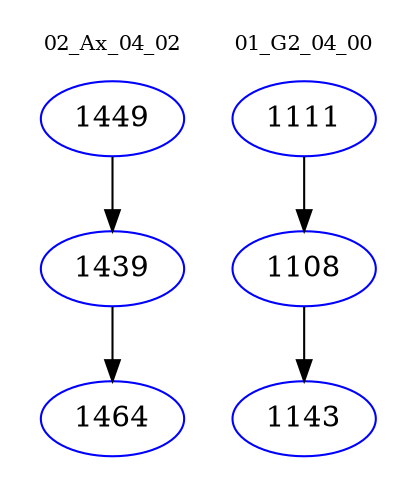 digraph{
subgraph cluster_0 {
color = white
label = "02_Ax_04_02";
fontsize=10;
T0_1449 [label="1449", color="blue"]
T0_1449 -> T0_1439 [color="black"]
T0_1439 [label="1439", color="blue"]
T0_1439 -> T0_1464 [color="black"]
T0_1464 [label="1464", color="blue"]
}
subgraph cluster_1 {
color = white
label = "01_G2_04_00";
fontsize=10;
T1_1111 [label="1111", color="blue"]
T1_1111 -> T1_1108 [color="black"]
T1_1108 [label="1108", color="blue"]
T1_1108 -> T1_1143 [color="black"]
T1_1143 [label="1143", color="blue"]
}
}
